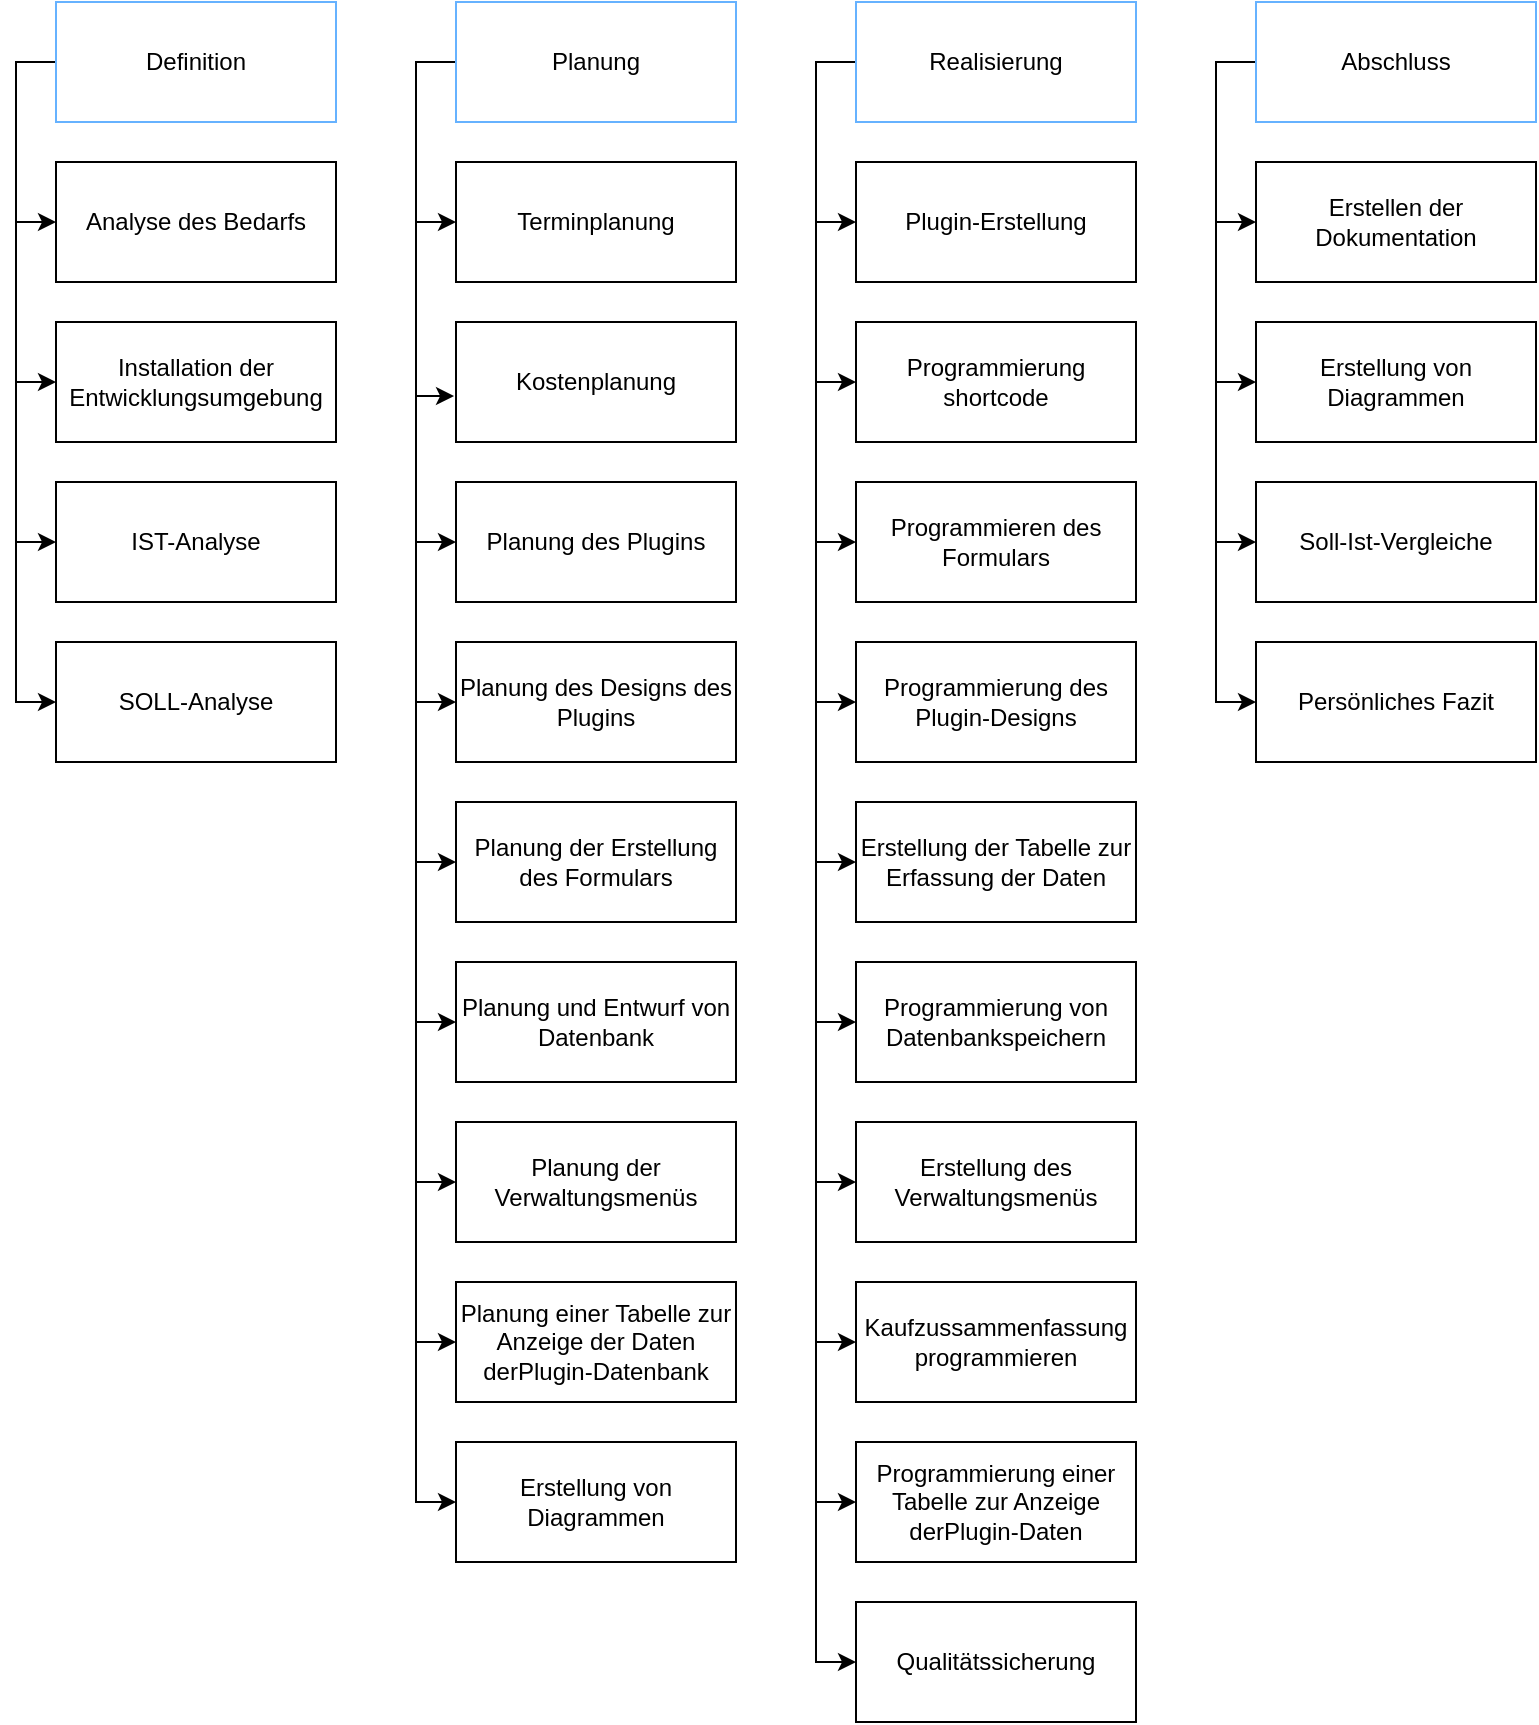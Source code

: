 <mxfile version="14.8.3" type="device"><diagram id="UUHx9owlMYDAbrnSzqvk" name="Page-1"><mxGraphModel dx="1662" dy="752" grid="1" gridSize="10" guides="1" tooltips="1" connect="1" arrows="1" fold="1" page="1" pageScale="1" pageWidth="827" pageHeight="1169" math="0" shadow="0"><root><mxCell id="0"/><mxCell id="1" parent="0"/><mxCell id="3XRSX79N2fgDCP_BNQFs-1" value="&lt;span lang=&quot;DE&quot;&gt;Definition&lt;/span&gt;" style="rounded=0;whiteSpace=wrap;html=1;" parent="1" vertex="1"><mxGeometry x="40" y="80" width="140" height="60" as="geometry"/></mxCell><mxCell id="3XRSX79N2fgDCP_BNQFs-2" value="&lt;span lang=&quot;DE&quot;&gt;Planung&lt;/span&gt;" style="rounded=0;whiteSpace=wrap;html=1;" parent="1" vertex="1"><mxGeometry x="240" y="80" width="140" height="60" as="geometry"/></mxCell><mxCell id="3XRSX79N2fgDCP_BNQFs-4" value="&lt;span lang=&quot;DE&quot;&gt;Realisierung&lt;/span&gt;" style="rounded=0;whiteSpace=wrap;html=1;" parent="1" vertex="1"><mxGeometry x="440" y="80" width="140" height="60" as="geometry"/></mxCell><mxCell id="3XRSX79N2fgDCP_BNQFs-68" style="edgeStyle=orthogonalEdgeStyle;rounded=0;orthogonalLoop=1;jettySize=auto;html=1;exitX=0;exitY=0.5;exitDx=0;exitDy=0;entryX=0;entryY=0.5;entryDx=0;entryDy=0;" parent="1" source="3XRSX79N2fgDCP_BNQFs-6" target="3XRSX79N2fgDCP_BNQFs-9" edge="1"><mxGeometry relative="1" as="geometry"/></mxCell><mxCell id="3XRSX79N2fgDCP_BNQFs-69" style="edgeStyle=orthogonalEdgeStyle;rounded=0;orthogonalLoop=1;jettySize=auto;html=1;exitX=0;exitY=0.5;exitDx=0;exitDy=0;entryX=0;entryY=0.5;entryDx=0;entryDy=0;" parent="1" source="3XRSX79N2fgDCP_BNQFs-6" target="3XRSX79N2fgDCP_BNQFs-12" edge="1"><mxGeometry relative="1" as="geometry"/></mxCell><mxCell id="3XRSX79N2fgDCP_BNQFs-70" style="edgeStyle=orthogonalEdgeStyle;rounded=0;orthogonalLoop=1;jettySize=auto;html=1;exitX=0;exitY=0.5;exitDx=0;exitDy=0;entryX=0;entryY=0.5;entryDx=0;entryDy=0;" parent="1" source="3XRSX79N2fgDCP_BNQFs-6" target="3XRSX79N2fgDCP_BNQFs-11" edge="1"><mxGeometry relative="1" as="geometry"/></mxCell><mxCell id="3XRSX79N2fgDCP_BNQFs-71" style="edgeStyle=orthogonalEdgeStyle;rounded=0;orthogonalLoop=1;jettySize=auto;html=1;exitX=0;exitY=0.5;exitDx=0;exitDy=0;entryX=0;entryY=0.5;entryDx=0;entryDy=0;" parent="1" source="3XRSX79N2fgDCP_BNQFs-6" target="3XRSX79N2fgDCP_BNQFs-10" edge="1"><mxGeometry relative="1" as="geometry"/></mxCell><mxCell id="3XRSX79N2fgDCP_BNQFs-6" value="&lt;span lang=&quot;DE&quot;&gt;Abschluss&lt;/span&gt;" style="rounded=0;whiteSpace=wrap;html=1;strokeColor=#66B2FF;" parent="1" vertex="1"><mxGeometry x="640" y="80" width="140" height="60" as="geometry"/></mxCell><mxCell id="3XRSX79N2fgDCP_BNQFs-7" value="&lt;span&gt;Programmierung shortcode&lt;/span&gt;" style="rounded=0;whiteSpace=wrap;html=1;" parent="1" vertex="1"><mxGeometry x="440" y="240" width="140" height="60" as="geometry"/></mxCell><mxCell id="3XRSX79N2fgDCP_BNQFs-9" value="&lt;span&gt;Persönliches Fazit&lt;/span&gt;" style="rounded=0;whiteSpace=wrap;html=1;" parent="1" vertex="1"><mxGeometry x="640" y="400" width="140" height="60" as="geometry"/></mxCell><mxCell id="3XRSX79N2fgDCP_BNQFs-10" value="&lt;span&gt;Erstellen der Dokumentation&lt;/span&gt;" style="rounded=0;whiteSpace=wrap;html=1;" parent="1" vertex="1"><mxGeometry x="640" y="160" width="140" height="60" as="geometry"/></mxCell><mxCell id="3XRSX79N2fgDCP_BNQFs-11" value="&lt;span lang=&quot;DE&quot;&gt;Erstellung von Diagrammen &lt;/span&gt;" style="rounded=0;whiteSpace=wrap;html=1;" parent="1" vertex="1"><mxGeometry x="640" y="240" width="140" height="60" as="geometry"/></mxCell><mxCell id="3XRSX79N2fgDCP_BNQFs-12" value="&lt;span&gt;Soll-Ist-Vergleiche&lt;/span&gt;" style="rounded=0;whiteSpace=wrap;html=1;" parent="1" vertex="1"><mxGeometry x="640" y="320" width="140" height="60" as="geometry"/></mxCell><mxCell id="3XRSX79N2fgDCP_BNQFs-13" value="&lt;span&gt;Plugin-Erstellung&lt;/span&gt;" style="rounded=0;whiteSpace=wrap;html=1;" parent="1" vertex="1"><mxGeometry x="440" y="160" width="140" height="60" as="geometry"/></mxCell><mxCell id="3XRSX79N2fgDCP_BNQFs-14" value="&lt;span&gt;Terminplanung&lt;/span&gt;" style="rounded=0;whiteSpace=wrap;html=1;" parent="1" vertex="1"><mxGeometry x="240" y="160" width="140" height="60" as="geometry"/></mxCell><mxCell id="3XRSX79N2fgDCP_BNQFs-15" value="&lt;span&gt;Analyse des Bedarfs&lt;/span&gt;" style="rounded=0;whiteSpace=wrap;html=1;" parent="1" vertex="1"><mxGeometry x="40" y="160" width="140" height="60" as="geometry"/></mxCell><mxCell id="3XRSX79N2fgDCP_BNQFs-16" value="&lt;span&gt;Kostenplanung&lt;/span&gt;" style="rounded=0;whiteSpace=wrap;html=1;" parent="1" vertex="1"><mxGeometry x="240" y="240" width="140" height="60" as="geometry"/></mxCell><mxCell id="3XRSX79N2fgDCP_BNQFs-17" value="&lt;span&gt;Installation der Entwicklungsumgebung&lt;/span&gt;" style="rounded=0;whiteSpace=wrap;html=1;" parent="1" vertex="1"><mxGeometry x="40" y="240" width="140" height="60" as="geometry"/></mxCell><mxCell id="3XRSX79N2fgDCP_BNQFs-18" value="&lt;span lang=&quot;DE&quot;&gt;SOLL-Analyse&lt;/span&gt;" style="rounded=0;whiteSpace=wrap;html=1;" parent="1" vertex="1"><mxGeometry x="40" y="400" width="140" height="60" as="geometry"/></mxCell><mxCell id="3XRSX79N2fgDCP_BNQFs-20" value="&lt;span lang=&quot;DE&quot;&gt;IST-Analyse&lt;/span&gt;" style="rounded=0;whiteSpace=wrap;html=1;" parent="1" vertex="1"><mxGeometry x="40" y="320" width="140" height="60" as="geometry"/></mxCell><mxCell id="3XRSX79N2fgDCP_BNQFs-21" value="&lt;span lang=&quot;DE&quot;&gt;Planung des Designs des Plugins&lt;/span&gt;" style="rounded=0;whiteSpace=wrap;html=1;" parent="1" vertex="1"><mxGeometry x="240" y="400" width="140" height="60" as="geometry"/></mxCell><mxCell id="3XRSX79N2fgDCP_BNQFs-22" value="&lt;span&gt;Planung des Plugins&lt;/span&gt;" style="rounded=0;whiteSpace=wrap;html=1;" parent="1" vertex="1"><mxGeometry x="240" y="320" width="140" height="60" as="geometry"/></mxCell><mxCell id="3XRSX79N2fgDCP_BNQFs-24" value="&lt;span&gt;Planung der Verwaltungsmenüs&lt;/span&gt;" style="rounded=0;whiteSpace=wrap;html=1;" parent="1" vertex="1"><mxGeometry x="240" y="640" width="140" height="60" as="geometry"/></mxCell><mxCell id="3XRSX79N2fgDCP_BNQFs-25" value="&lt;span lang=&quot;DE&quot;&gt;Planung der Erstellung des Formulars&lt;/span&gt;" style="rounded=0;whiteSpace=wrap;html=1;" parent="1" vertex="1"><mxGeometry x="240" y="480" width="140" height="60" as="geometry"/></mxCell><mxCell id="3XRSX79N2fgDCP_BNQFs-26" value="&lt;span lang=&quot;DE&quot;&gt;Planung und Entwurf von Datenbank &lt;/span&gt;" style="rounded=0;whiteSpace=wrap;html=1;" parent="1" vertex="1"><mxGeometry x="240" y="560" width="140" height="60" as="geometry"/></mxCell><mxCell id="3XRSX79N2fgDCP_BNQFs-27" value="&lt;span lang=&quot;DE&quot;&gt;Planung einer Tabelle zur Anzeige der Daten derPlugin-Datenbank&lt;/span&gt;" style="rounded=0;whiteSpace=wrap;html=1;" parent="1" vertex="1"><mxGeometry x="240" y="720" width="140" height="60" as="geometry"/></mxCell><mxCell id="3XRSX79N2fgDCP_BNQFs-29" value="&lt;span&gt;Erstellung von Diagrammen&lt;/span&gt;" style="rounded=0;whiteSpace=wrap;html=1;" parent="1" vertex="1"><mxGeometry x="240" y="800" width="140" height="60" as="geometry"/></mxCell><mxCell id="3XRSX79N2fgDCP_BNQFs-31" value="&lt;span&gt;Programmieren des Formulars &lt;/span&gt;" style="rounded=0;whiteSpace=wrap;html=1;" parent="1" vertex="1"><mxGeometry x="440" y="320" width="140" height="60" as="geometry"/></mxCell><mxCell id="3XRSX79N2fgDCP_BNQFs-32" value="&lt;span&gt;Programmierung des Plugin-Designs&lt;/span&gt;" style="rounded=0;whiteSpace=wrap;html=1;" parent="1" vertex="1"><mxGeometry x="440" y="400" width="140" height="60" as="geometry"/></mxCell><mxCell id="3XRSX79N2fgDCP_BNQFs-33" value="&lt;span lang=&quot;DE&quot;&gt;Erstellung der Tabelle zur Erfassung der Daten&lt;/span&gt;" style="rounded=0;whiteSpace=wrap;html=1;" parent="1" vertex="1"><mxGeometry x="440" y="480" width="140" height="60" as="geometry"/></mxCell><mxCell id="3XRSX79N2fgDCP_BNQFs-34" value="&lt;span&gt;Programmierung von Datenbankspeichern&lt;/span&gt;" style="rounded=0;whiteSpace=wrap;html=1;" parent="1" vertex="1"><mxGeometry x="440" y="560" width="140" height="60" as="geometry"/></mxCell><mxCell id="3XRSX79N2fgDCP_BNQFs-35" value="&lt;span&gt;Erstellung des Verwaltungsmenüs&lt;/span&gt;" style="rounded=0;whiteSpace=wrap;html=1;" parent="1" vertex="1"><mxGeometry x="440" y="640" width="140" height="60" as="geometry"/></mxCell><mxCell id="3XRSX79N2fgDCP_BNQFs-36" value="&lt;span lang=&quot;DE&quot;&gt;Kaufzussammenfassung programmieren&lt;/span&gt;" style="rounded=0;whiteSpace=wrap;html=1;" parent="1" vertex="1"><mxGeometry x="440" y="720" width="140" height="60" as="geometry"/></mxCell><mxCell id="3XRSX79N2fgDCP_BNQFs-37" value="&lt;span lang=&quot;DE&quot;&gt;Programmierung einer Tabelle zur Anzeige derPlugin-Daten&lt;/span&gt;" style="rounded=0;whiteSpace=wrap;html=1;" parent="1" vertex="1"><mxGeometry x="440" y="800" width="140" height="60" as="geometry"/></mxCell><mxCell id="3XRSX79N2fgDCP_BNQFs-38" value="&lt;span&gt;Qualitätssicherung&lt;/span&gt;" style="rounded=0;whiteSpace=wrap;html=1;" parent="1" vertex="1"><mxGeometry x="440" y="880" width="140" height="60" as="geometry"/></mxCell><mxCell id="3XRSX79N2fgDCP_BNQFs-39" value="&lt;span lang=&quot;DE&quot;&gt;Definition&lt;/span&gt;" style="rounded=0;whiteSpace=wrap;html=1;" parent="1" vertex="1"><mxGeometry x="40" y="80" width="140" height="60" as="geometry"/></mxCell><mxCell id="3XRSX79N2fgDCP_BNQFs-40" value="&lt;span lang=&quot;DE&quot;&gt;Planung&lt;/span&gt;" style="rounded=0;whiteSpace=wrap;html=1;" parent="1" vertex="1"><mxGeometry x="240" y="80" width="140" height="60" as="geometry"/></mxCell><mxCell id="3XRSX79N2fgDCP_BNQFs-56" style="edgeStyle=orthogonalEdgeStyle;rounded=0;orthogonalLoop=1;jettySize=auto;html=1;exitX=0;exitY=0.5;exitDx=0;exitDy=0;entryX=0;entryY=0.5;entryDx=0;entryDy=0;" parent="1" source="3XRSX79N2fgDCP_BNQFs-41" target="3XRSX79N2fgDCP_BNQFs-38" edge="1"><mxGeometry relative="1" as="geometry"/></mxCell><mxCell id="3XRSX79N2fgDCP_BNQFs-58" style="edgeStyle=orthogonalEdgeStyle;rounded=0;orthogonalLoop=1;jettySize=auto;html=1;exitX=0;exitY=0.5;exitDx=0;exitDy=0;entryX=0;entryY=0.5;entryDx=0;entryDy=0;" parent="1" source="3XRSX79N2fgDCP_BNQFs-41" target="3XRSX79N2fgDCP_BNQFs-37" edge="1"><mxGeometry relative="1" as="geometry"/></mxCell><mxCell id="3XRSX79N2fgDCP_BNQFs-59" style="edgeStyle=orthogonalEdgeStyle;rounded=0;orthogonalLoop=1;jettySize=auto;html=1;exitX=0;exitY=0.5;exitDx=0;exitDy=0;entryX=0;entryY=0.5;entryDx=0;entryDy=0;" parent="1" source="3XRSX79N2fgDCP_BNQFs-41" target="3XRSX79N2fgDCP_BNQFs-36" edge="1"><mxGeometry relative="1" as="geometry"/></mxCell><mxCell id="3XRSX79N2fgDCP_BNQFs-60" style="edgeStyle=orthogonalEdgeStyle;rounded=0;orthogonalLoop=1;jettySize=auto;html=1;exitX=0;exitY=0.5;exitDx=0;exitDy=0;entryX=0;entryY=0.5;entryDx=0;entryDy=0;" parent="1" source="3XRSX79N2fgDCP_BNQFs-41" target="3XRSX79N2fgDCP_BNQFs-35" edge="1"><mxGeometry relative="1" as="geometry"/></mxCell><mxCell id="3XRSX79N2fgDCP_BNQFs-61" style="edgeStyle=orthogonalEdgeStyle;rounded=0;orthogonalLoop=1;jettySize=auto;html=1;exitX=0;exitY=0.5;exitDx=0;exitDy=0;entryX=0;entryY=0.5;entryDx=0;entryDy=0;" parent="1" source="3XRSX79N2fgDCP_BNQFs-41" target="3XRSX79N2fgDCP_BNQFs-34" edge="1"><mxGeometry relative="1" as="geometry"/></mxCell><mxCell id="3XRSX79N2fgDCP_BNQFs-62" style="edgeStyle=orthogonalEdgeStyle;rounded=0;orthogonalLoop=1;jettySize=auto;html=1;exitX=0;exitY=0.5;exitDx=0;exitDy=0;entryX=0;entryY=0.5;entryDx=0;entryDy=0;" parent="1" source="3XRSX79N2fgDCP_BNQFs-41" target="3XRSX79N2fgDCP_BNQFs-33" edge="1"><mxGeometry relative="1" as="geometry"/></mxCell><mxCell id="3XRSX79N2fgDCP_BNQFs-63" style="edgeStyle=orthogonalEdgeStyle;rounded=0;orthogonalLoop=1;jettySize=auto;html=1;exitX=0;exitY=0.5;exitDx=0;exitDy=0;entryX=0;entryY=0.5;entryDx=0;entryDy=0;" parent="1" source="3XRSX79N2fgDCP_BNQFs-41" target="3XRSX79N2fgDCP_BNQFs-32" edge="1"><mxGeometry relative="1" as="geometry"/></mxCell><mxCell id="3XRSX79N2fgDCP_BNQFs-64" style="edgeStyle=orthogonalEdgeStyle;rounded=0;orthogonalLoop=1;jettySize=auto;html=1;exitX=0;exitY=0.5;exitDx=0;exitDy=0;entryX=0;entryY=0.5;entryDx=0;entryDy=0;" parent="1" source="3XRSX79N2fgDCP_BNQFs-41" target="3XRSX79N2fgDCP_BNQFs-31" edge="1"><mxGeometry relative="1" as="geometry"/></mxCell><mxCell id="3XRSX79N2fgDCP_BNQFs-66" style="edgeStyle=orthogonalEdgeStyle;rounded=0;orthogonalLoop=1;jettySize=auto;html=1;exitX=0;exitY=0.5;exitDx=0;exitDy=0;entryX=0;entryY=0.5;entryDx=0;entryDy=0;" parent="1" source="3XRSX79N2fgDCP_BNQFs-41" target="3XRSX79N2fgDCP_BNQFs-7" edge="1"><mxGeometry relative="1" as="geometry"/></mxCell><mxCell id="3XRSX79N2fgDCP_BNQFs-67" style="edgeStyle=orthogonalEdgeStyle;rounded=0;orthogonalLoop=1;jettySize=auto;html=1;exitX=0;exitY=0.5;exitDx=0;exitDy=0;entryX=0;entryY=0.5;entryDx=0;entryDy=0;" parent="1" source="3XRSX79N2fgDCP_BNQFs-41" target="3XRSX79N2fgDCP_BNQFs-13" edge="1"><mxGeometry relative="1" as="geometry"/></mxCell><mxCell id="3XRSX79N2fgDCP_BNQFs-41" value="&lt;span lang=&quot;DE&quot;&gt;Realisierung&lt;/span&gt;" style="rounded=0;whiteSpace=wrap;html=1;strokeColor=#66B2FF;" parent="1" vertex="1"><mxGeometry x="440" y="80" width="140" height="60" as="geometry"/></mxCell><mxCell id="3XRSX79N2fgDCP_BNQFs-44" style="edgeStyle=orthogonalEdgeStyle;rounded=0;orthogonalLoop=1;jettySize=auto;html=1;exitX=0;exitY=0.5;exitDx=0;exitDy=0;entryX=0;entryY=0.5;entryDx=0;entryDy=0;" parent="1" source="3XRSX79N2fgDCP_BNQFs-42" target="3XRSX79N2fgDCP_BNQFs-18" edge="1"><mxGeometry relative="1" as="geometry"/></mxCell><mxCell id="3XRSX79N2fgDCP_BNQFs-45" style="edgeStyle=orthogonalEdgeStyle;rounded=0;orthogonalLoop=1;jettySize=auto;html=1;exitX=0;exitY=0.5;exitDx=0;exitDy=0;entryX=0;entryY=0.5;entryDx=0;entryDy=0;" parent="1" source="3XRSX79N2fgDCP_BNQFs-42" target="3XRSX79N2fgDCP_BNQFs-15" edge="1"><mxGeometry relative="1" as="geometry"/></mxCell><mxCell id="3XRSX79N2fgDCP_BNQFs-46" style="edgeStyle=orthogonalEdgeStyle;rounded=0;orthogonalLoop=1;jettySize=auto;html=1;exitX=0;exitY=0.5;exitDx=0;exitDy=0;entryX=0;entryY=0.5;entryDx=0;entryDy=0;" parent="1" source="3XRSX79N2fgDCP_BNQFs-42" target="3XRSX79N2fgDCP_BNQFs-17" edge="1"><mxGeometry relative="1" as="geometry"/></mxCell><mxCell id="3XRSX79N2fgDCP_BNQFs-47" style="edgeStyle=orthogonalEdgeStyle;rounded=0;orthogonalLoop=1;jettySize=auto;html=1;exitX=0;exitY=0.5;exitDx=0;exitDy=0;entryX=0;entryY=0.5;entryDx=0;entryDy=0;" parent="1" source="3XRSX79N2fgDCP_BNQFs-42" target="3XRSX79N2fgDCP_BNQFs-20" edge="1"><mxGeometry relative="1" as="geometry"/></mxCell><mxCell id="3XRSX79N2fgDCP_BNQFs-42" value="&lt;span lang=&quot;DE&quot;&gt;Definition&lt;/span&gt;" style="rounded=0;whiteSpace=wrap;html=1;strokeColor=#66B2FF;" parent="1" vertex="1"><mxGeometry x="40" y="80" width="140" height="60" as="geometry"/></mxCell><mxCell id="3XRSX79N2fgDCP_BNQFs-48" style="edgeStyle=orthogonalEdgeStyle;rounded=0;orthogonalLoop=1;jettySize=auto;html=1;exitX=0;exitY=0.5;exitDx=0;exitDy=0;entryX=0;entryY=0.5;entryDx=0;entryDy=0;" parent="1" source="3XRSX79N2fgDCP_BNQFs-43" target="3XRSX79N2fgDCP_BNQFs-27" edge="1"><mxGeometry relative="1" as="geometry"/></mxCell><mxCell id="3XRSX79N2fgDCP_BNQFs-49" style="edgeStyle=orthogonalEdgeStyle;rounded=0;orthogonalLoop=1;jettySize=auto;html=1;exitX=0;exitY=0.5;exitDx=0;exitDy=0;entryX=0;entryY=0.5;entryDx=0;entryDy=0;" parent="1" source="3XRSX79N2fgDCP_BNQFs-43" target="3XRSX79N2fgDCP_BNQFs-24" edge="1"><mxGeometry relative="1" as="geometry"/></mxCell><mxCell id="3XRSX79N2fgDCP_BNQFs-50" style="edgeStyle=orthogonalEdgeStyle;rounded=0;orthogonalLoop=1;jettySize=auto;html=1;exitX=0;exitY=0.5;exitDx=0;exitDy=0;entryX=0;entryY=0.5;entryDx=0;entryDy=0;" parent="1" source="3XRSX79N2fgDCP_BNQFs-43" target="3XRSX79N2fgDCP_BNQFs-26" edge="1"><mxGeometry relative="1" as="geometry"/></mxCell><mxCell id="3XRSX79N2fgDCP_BNQFs-51" style="edgeStyle=orthogonalEdgeStyle;rounded=0;orthogonalLoop=1;jettySize=auto;html=1;exitX=0;exitY=0.5;exitDx=0;exitDy=0;entryX=0;entryY=0.5;entryDx=0;entryDy=0;" parent="1" source="3XRSX79N2fgDCP_BNQFs-43" target="3XRSX79N2fgDCP_BNQFs-25" edge="1"><mxGeometry relative="1" as="geometry"/></mxCell><mxCell id="3XRSX79N2fgDCP_BNQFs-52" style="edgeStyle=orthogonalEdgeStyle;rounded=0;orthogonalLoop=1;jettySize=auto;html=1;exitX=0;exitY=0.5;exitDx=0;exitDy=0;entryX=0;entryY=0.5;entryDx=0;entryDy=0;" parent="1" source="3XRSX79N2fgDCP_BNQFs-43" target="3XRSX79N2fgDCP_BNQFs-21" edge="1"><mxGeometry relative="1" as="geometry"/></mxCell><mxCell id="3XRSX79N2fgDCP_BNQFs-53" style="edgeStyle=orthogonalEdgeStyle;rounded=0;orthogonalLoop=1;jettySize=auto;html=1;exitX=0;exitY=0.5;exitDx=0;exitDy=0;entryX=0;entryY=0.5;entryDx=0;entryDy=0;" parent="1" source="3XRSX79N2fgDCP_BNQFs-43" target="3XRSX79N2fgDCP_BNQFs-22" edge="1"><mxGeometry relative="1" as="geometry"/></mxCell><mxCell id="3XRSX79N2fgDCP_BNQFs-54" style="edgeStyle=orthogonalEdgeStyle;rounded=0;orthogonalLoop=1;jettySize=auto;html=1;exitX=0;exitY=0.5;exitDx=0;exitDy=0;entryX=-0.007;entryY=0.617;entryDx=0;entryDy=0;entryPerimeter=0;" parent="1" source="3XRSX79N2fgDCP_BNQFs-43" target="3XRSX79N2fgDCP_BNQFs-16" edge="1"><mxGeometry relative="1" as="geometry"/></mxCell><mxCell id="3XRSX79N2fgDCP_BNQFs-55" style="edgeStyle=orthogonalEdgeStyle;rounded=0;orthogonalLoop=1;jettySize=auto;html=1;exitX=0;exitY=0.5;exitDx=0;exitDy=0;entryX=0;entryY=0.5;entryDx=0;entryDy=0;" parent="1" source="3XRSX79N2fgDCP_BNQFs-43" target="3XRSX79N2fgDCP_BNQFs-14" edge="1"><mxGeometry relative="1" as="geometry"/></mxCell><mxCell id="3XRSX79N2fgDCP_BNQFs-57" style="edgeStyle=orthogonalEdgeStyle;rounded=0;orthogonalLoop=1;jettySize=auto;html=1;exitX=0;exitY=0.5;exitDx=0;exitDy=0;entryX=0;entryY=0.5;entryDx=0;entryDy=0;" parent="1" source="3XRSX79N2fgDCP_BNQFs-43" target="3XRSX79N2fgDCP_BNQFs-29" edge="1"><mxGeometry relative="1" as="geometry"/></mxCell><mxCell id="3XRSX79N2fgDCP_BNQFs-43" value="&lt;span lang=&quot;DE&quot;&gt;Planung&lt;/span&gt;" style="rounded=0;whiteSpace=wrap;html=1;strokeColor=#66B2FF;" parent="1" vertex="1"><mxGeometry x="240" y="80" width="140" height="60" as="geometry"/></mxCell></root></mxGraphModel></diagram></mxfile>